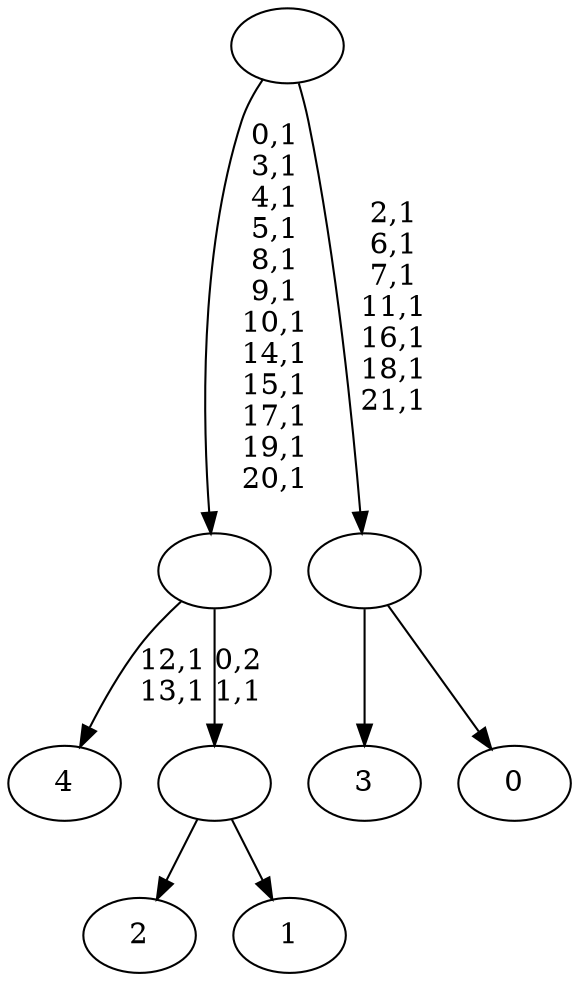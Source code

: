 digraph T {
	27 [label="4"]
	24 [label="3"]
	23 [label="2"]
	22 [label="1"]
	21 [label=""]
	20 [label=""]
	8 [label="0"]
	7 [label=""]
	0 [label=""]
	21 -> 23 [label=""]
	21 -> 22 [label=""]
	20 -> 27 [label="12,1\n13,1"]
	20 -> 21 [label="0,2\n1,1"]
	7 -> 24 [label=""]
	7 -> 8 [label=""]
	0 -> 7 [label="2,1\n6,1\n7,1\n11,1\n16,1\n18,1\n21,1"]
	0 -> 20 [label="0,1\n3,1\n4,1\n5,1\n8,1\n9,1\n10,1\n14,1\n15,1\n17,1\n19,1\n20,1"]
}

